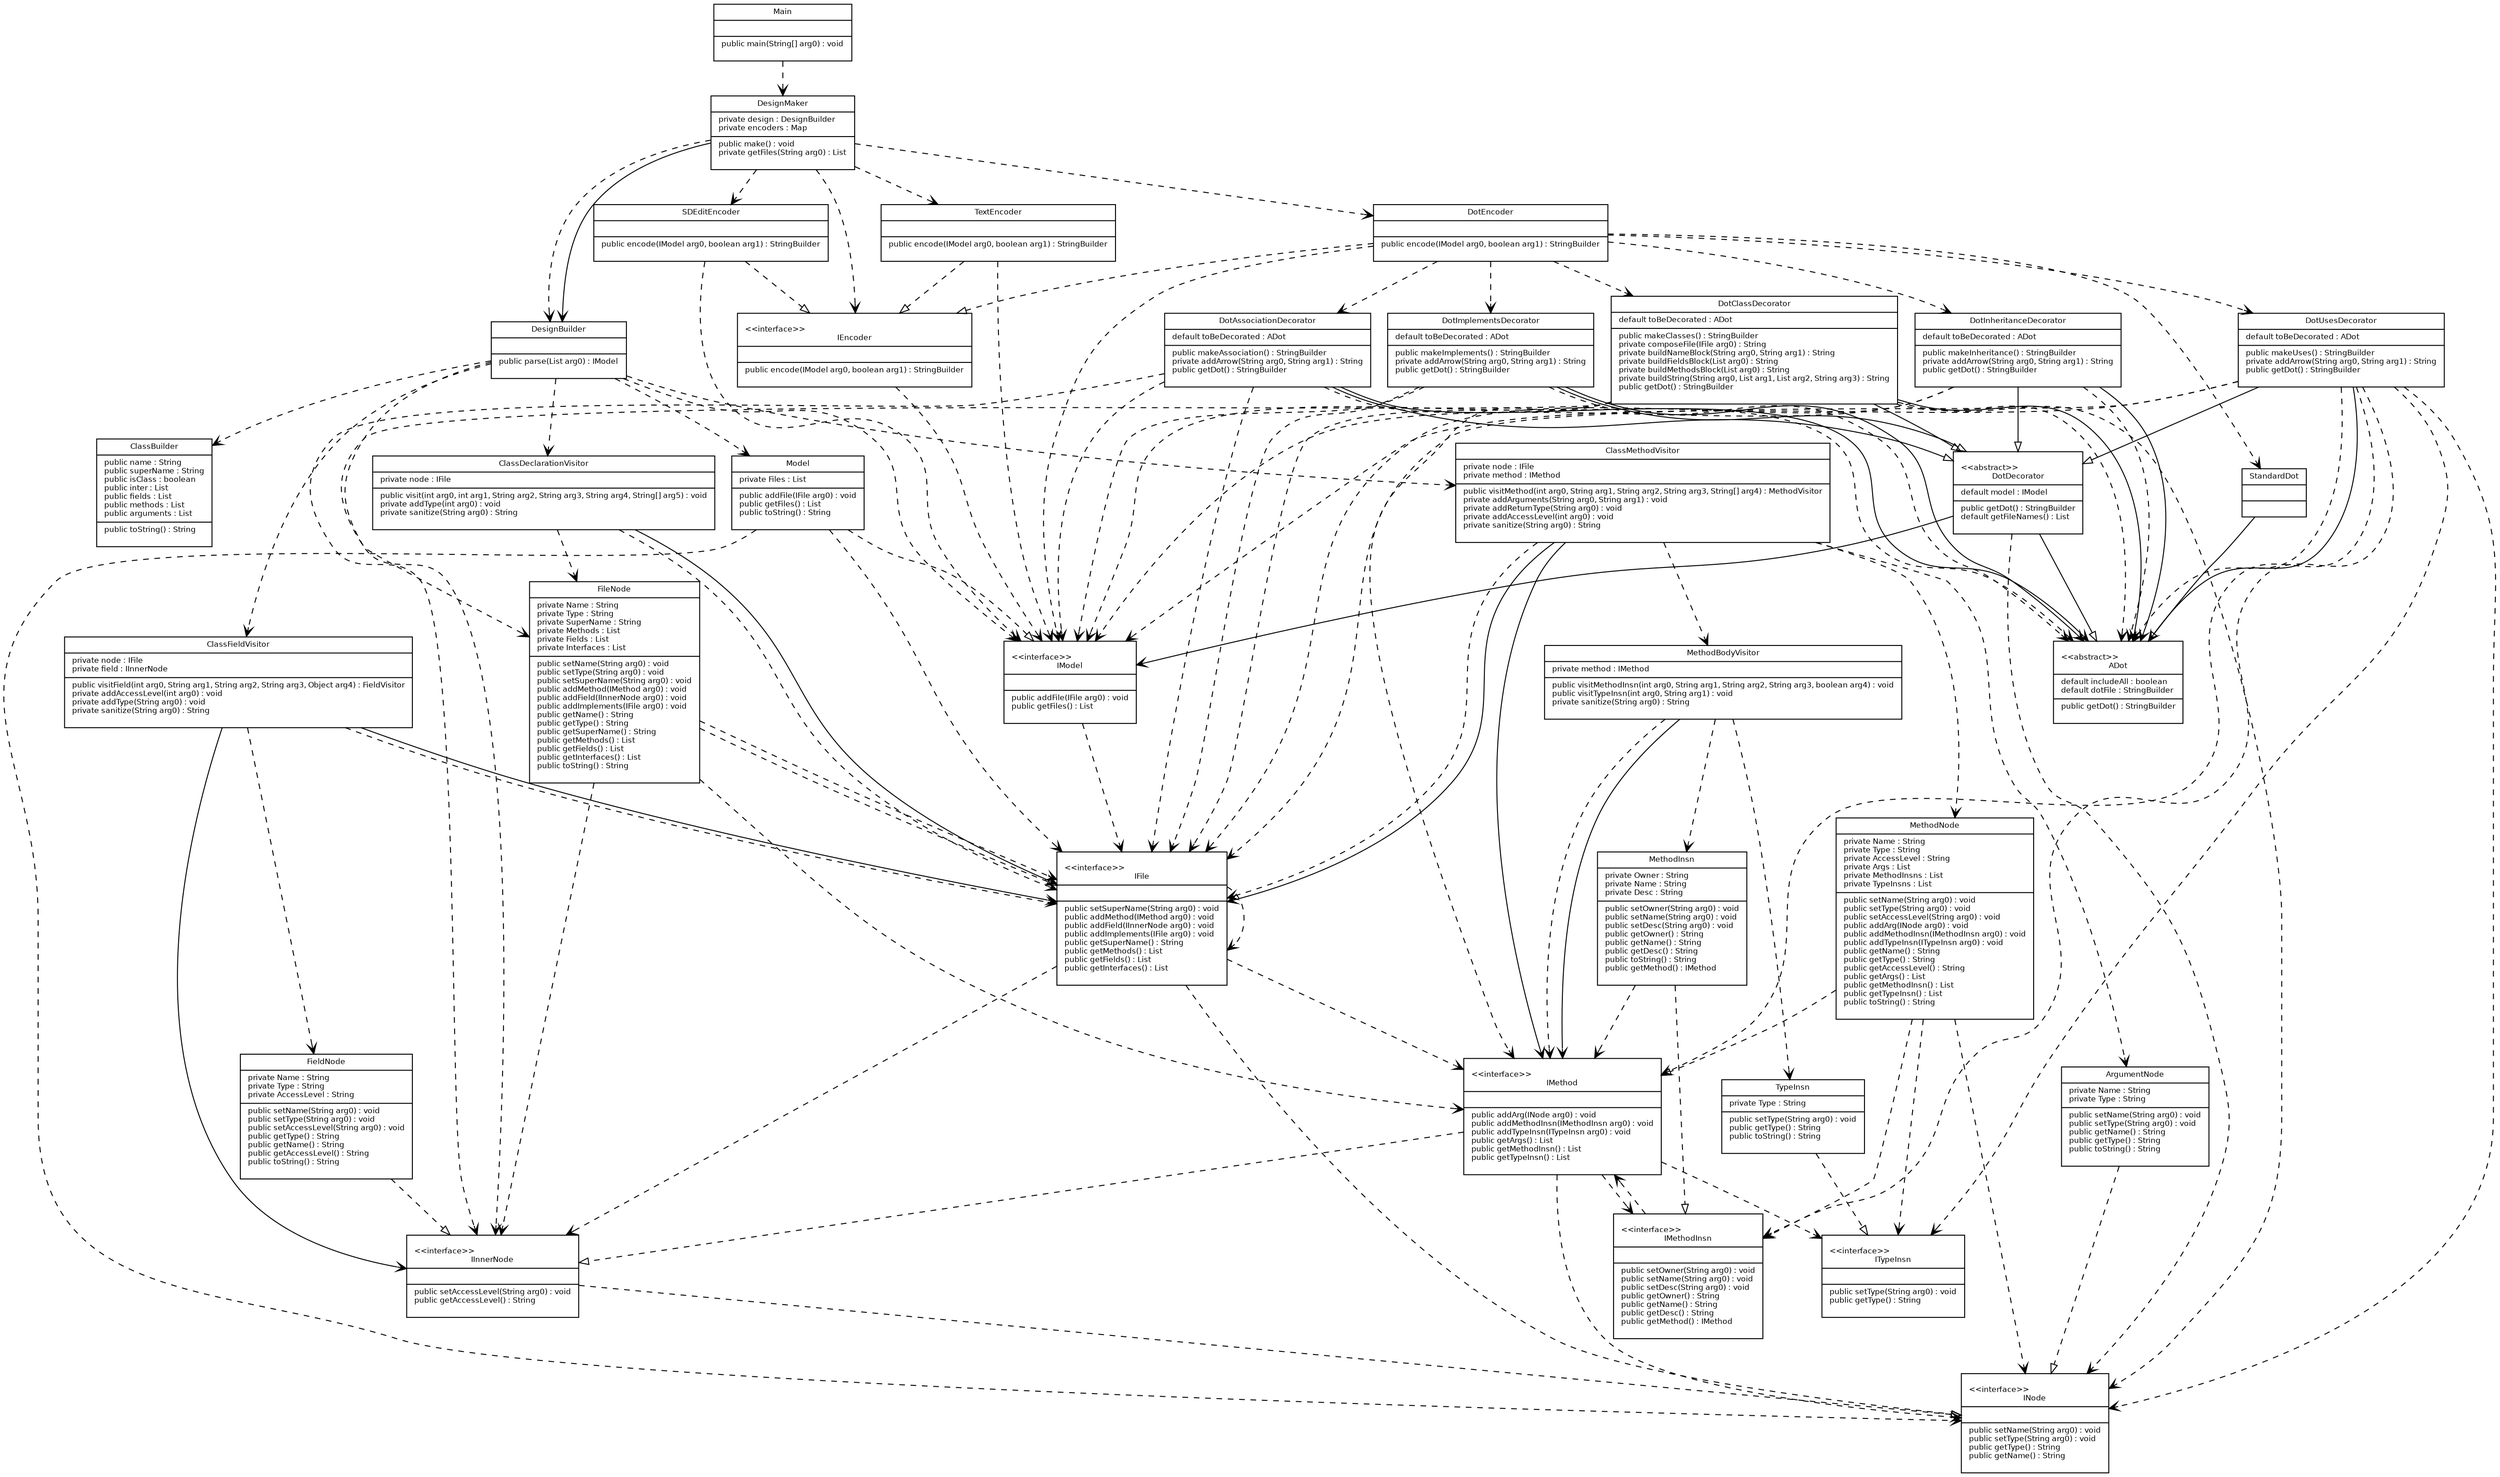 digraph G {
	fontname = "Bitstream Vera Sans" 
	fontsize = 8 
	node [
		fontname = "Bitstream Vera Sans" 
		fontsize = 8 
		shape = "record"
	] 
	edge [
		fontname = "Bitstream Vera Sans" 
		fontsize = 8
	]
	model_IFile [ 
		label = "{\l\<\<interface\>\>\lIFile||public setSuperName(String arg0) : void\lpublic addMethod(IMethod arg0) : void\lpublic addField(IInnerNode arg0) : void\lpublic addImplements(IFile arg0) : void\lpublic getSuperName() : String\lpublic getMethods() : List\lpublic getFields() : List\lpublic getInterfaces() : List\l\l}" 
	]
	model_IInnerNode [ 
		label = "{\l\<\<interface\>\>\lIInnerNode||public setAccessLevel(String arg0) : void\lpublic getAccessLevel() : String\l\l}" 
	]
	model_IMethod [ 
		label = "{\l\<\<interface\>\>\lIMethod||public addArg(INode arg0) : void\lpublic addMethodInsn(IMethodInsn arg0) : void\lpublic addTypeInsn(ITypeInsn arg0) : void\lpublic getArgs() : List\lpublic getMethodInsn() : List\lpublic getTypeInsn() : List\l\l}" 
	]
	model_IMethodInsn [ 
		label = "{\l\<\<interface\>\>\lIMethodInsn||public setOwner(String arg0) : void\lpublic setName(String arg0) : void\lpublic setDesc(String arg0) : void\lpublic getOwner() : String\lpublic getName() : String\lpublic getDesc() : String\lpublic getMethod() : IMethod\l\l}" 
	]
	model_IModel [ 
		label = "{\l\<\<interface\>\>\lIModel||public addFile(IFile arg0) : void\lpublic getFiles() : List\l\l}" 
	]
	model_INode [ 
		label = "{\l\<\<interface\>\>\lINode||public setName(String arg0) : void\lpublic setType(String arg0) : void\lpublic getType() : String\lpublic getName() : String\l\l}" 
	]
	model_ITypeInsn [ 
		label = "{\l\<\<interface\>\>\lITypeInsn||public setType(String arg0) : void\lpublic getType() : String\l\l}" 
	]
	nodes_ArgumentNode [ 
		label = "{ArgumentNode|private Name : String\lprivate Type : String\l|public setName(String arg0) : void\lpublic setType(String arg0) : void\lpublic getName() : String\lpublic getType() : String\lpublic toString() : String\l\l}" 
	]
	nodes_FieldNode [ 
		label = "{FieldNode|private Name : String\lprivate Type : String\lprivate AccessLevel : String\l|public setName(String arg0) : void\lpublic setType(String arg0) : void\lpublic setAccessLevel(String arg0) : void\lpublic getType() : String\lpublic getName() : String\lpublic getAccessLevel() : String\lpublic toString() : String\l\l}" 
	]
	nodes_FileNode [ 
		label = "{FileNode|private Name : String\lprivate Type : String\lprivate SuperName : String\lprivate Methods : List\lprivate Fields : List\lprivate Interfaces : List\l|public setName(String arg0) : void\lpublic setType(String arg0) : void\lpublic setSuperName(String arg0) : void\lpublic addMethod(IMethod arg0) : void\lpublic addField(IInnerNode arg0) : void\lpublic addImplements(IFile arg0) : void\lpublic getName() : String\lpublic getType() : String\lpublic getSuperName() : String\lpublic getMethods() : List\lpublic getFields() : List\lpublic getInterfaces() : List\lpublic toString() : String\l\l}" 
	]
	nodes_MethodInsn [ 
		label = "{MethodInsn|private Owner : String\lprivate Name : String\lprivate Desc : String\l|public setOwner(String arg0) : void\lpublic setName(String arg0) : void\lpublic setDesc(String arg0) : void\lpublic getOwner() : String\lpublic getName() : String\lpublic getDesc() : String\lpublic toString() : String\lpublic getMethod() : IMethod\l\l}" 
	]
	nodes_MethodNode [ 
		label = "{MethodNode|private Name : String\lprivate Type : String\lprivate AccessLevel : String\lprivate Args : List\lprivate MethodInsns : List\lprivate TypeInsns : List\l|public setName(String arg0) : void\lpublic setType(String arg0) : void\lpublic setAccessLevel(String arg0) : void\lpublic addArg(INode arg0) : void\lpublic addMethodInsn(IMethodInsn arg0) : void\lpublic addTypeInsn(ITypeInsn arg0) : void\lpublic getName() : String\lpublic getType() : String\lpublic getAccessLevel() : String\lpublic getArgs() : List\lpublic getMethodInsn() : List\lpublic getTypeInsn() : List\lpublic toString() : String\l\l}" 
	]
	nodes_Model [ 
		label = "{Model|private Files : List\l|public addFile(IFile arg0) : void\lpublic getFiles() : List\lpublic toString() : String\l\l}" 
	]
	nodes_TypeInsn [ 
		label = "{TypeInsn|private Type : String\l|public setType(String arg0) : void\lpublic getType() : String\lpublic toString() : String\l\l}" 
	]
	project_ADot [ 
		label = "{\l\<\<abstract\>\>\lADot|default includeAll : boolean\ldefault dotFile : StringBuilder\l|public getDot() : StringBuilder\l\l}" 
	]
	project_ClassBuilder [ 
		label = "{ClassBuilder|public name : String\lpublic superName : String\lpublic isClass : boolean\lpublic inter : List\lpublic fields : List\lpublic methods : List\lpublic arguments : List\l|public toString() : String\l\l}" 
	]
	project_ClassDeclarationVisitor [ 
		label = "{ClassDeclarationVisitor|private node : IFile\l|public visit(int arg0, int arg1, String arg2, String arg3, String arg4, String[] arg5) : void\lprivate addType(int arg0) : void\lprivate sanitize(String arg0) : String\l\l}" 
	]
	project_ClassFieldVisitor [ 
		label = "{ClassFieldVisitor|private node : IFile\lprivate field : IInnerNode\l|public visitField(int arg0, String arg1, String arg2, String arg3, Object arg4) : FieldVisitor\lprivate addAccessLevel(int arg0) : void\lprivate addType(String arg0) : void\lprivate sanitize(String arg0) : String\l\l}" 
	]
	project_ClassMethodVisitor [ 
		label = "{ClassMethodVisitor|private node : IFile\lprivate method : IMethod\l|public visitMethod(int arg0, String arg1, String arg2, String arg3, String[] arg4) : MethodVisitor\lprivate addArguments(String arg0, String arg1) : void\lprivate addReturnType(String arg0) : void\lprivate addAccessLevel(int arg0) : void\lprivate sanitize(String arg0) : String\l\l}" 
	]
	project_DesignBuilder [ 
		label = "{DesignBuilder||public parse(List arg0) : IModel\l\l}" 
	]
	project_DesignMaker [ 
		label = "{DesignMaker|private design : DesignBuilder\lprivate encoders : Map\l|public make() : void\lprivate getFiles(String arg0) : List\l\l}" 
	]
	project_DotAssociationDecorator [ 
		label = "{DotAssociationDecorator|default toBeDecorated : ADot\l|public makeAssociation() : StringBuilder\lprivate addArrow(String arg0, String arg1) : String\lpublic getDot() : StringBuilder\l\l}" 
	]
	project_DotClassDecorator [ 
		label = "{DotClassDecorator|default toBeDecorated : ADot\l|public makeClasses() : StringBuilder\lprivate composeFile(IFile arg0) : String\lprivate buildNameBlock(String arg0, String arg1) : String\lprivate buildFieldsBlock(List arg0) : String\lprivate buildMethodsBlock(List arg0) : String\lprivate buildString(String arg0, List arg1, List arg2, String arg3) : String\lpublic getDot() : StringBuilder\l\l}" 
	]
	project_DotDecorator [ 
		label = "{\l\<\<abstract\>\>\lDotDecorator|default model : IModel\l|public getDot() : StringBuilder\ldefault getFileNames() : List\l\l}" 
	]
	project_DotEncoder [ 
		label = "{DotEncoder||public encode(IModel arg0, boolean arg1) : StringBuilder\l\l}" 
	]
	project_DotImplementsDecorator [ 
		label = "{DotImplementsDecorator|default toBeDecorated : ADot\l|public makeImplements() : StringBuilder\lprivate addArrow(String arg0, String arg1) : String\lpublic getDot() : StringBuilder\l\l}" 
	]
	project_DotInheritanceDecorator [ 
		label = "{DotInheritanceDecorator|default toBeDecorated : ADot\l|public makeInheritance() : StringBuilder\lprivate addArrow(String arg0, String arg1) : String\lpublic getDot() : StringBuilder\l\l}" 
	]
	project_DotUsesDecorator [ 
		label = "{DotUsesDecorator|default toBeDecorated : ADot\l|public makeUses() : StringBuilder\lprivate addArrow(String arg0, String arg1) : String\lpublic getDot() : StringBuilder\l\l}" 
	]
	project_IEncoder [ 
		label = "{\l\<\<interface\>\>\lIEncoder||public encode(IModel arg0, boolean arg1) : StringBuilder\l\l}" 
	]
	project_Main [ 
		label = "{Main||public main(String[] arg0) : void\l\l}" 
	]
	project_MethodBodyVisitor [ 
		label = "{MethodBodyVisitor|private method : IMethod\l|public visitMethodInsn(int arg0, String arg1, String arg2, String arg3, boolean arg4) : void\lpublic visitTypeInsn(int arg0, String arg1) : void\lprivate sanitize(String arg0) : String\l\l}" 
	]
	project_SDEditEncoder [ 
		label = "{SDEditEncoder||public encode(IModel arg0, boolean arg1) : StringBuilder\l\l}" 
	]
	project_StandardDot [ 
		label = "{StandardDot||\l}" 
	]
	project_TextEncoder [ 
		label = "{TextEncoder||public encode(IModel arg0, boolean arg1) : StringBuilder\l\l}" 
	]
	model_IFile->model_INode [arrowhead="empty" style = "dashed"]
	model_IInnerNode->model_INode [arrowhead="empty" style = "dashed"]
	model_IMethod->model_IInnerNode [arrowhead="empty" style = "dashed"]
	nodes_ArgumentNode->model_INode [arrowhead="empty" style = "dashed"]
	nodes_FieldNode->model_IInnerNode [arrowhead="empty" style = "dashed"]
	nodes_FileNode->model_IFile [arrowhead="empty" style = "dashed"]
	nodes_MethodInsn->model_IMethodInsn [arrowhead="empty" style = "dashed"]
	nodes_MethodNode->model_IMethod [arrowhead="empty" style = "dashed"]
	nodes_Model->model_IModel [arrowhead="empty" style = "dashed"]
	nodes_TypeInsn->model_ITypeInsn [arrowhead="empty" style = "dashed"]
	project_DotEncoder->project_IEncoder [arrowhead="empty" style = "dashed"]
	project_SDEditEncoder->project_IEncoder [arrowhead="empty" style = "dashed"]
	project_TextEncoder->project_IEncoder [arrowhead="empty" style = "dashed"]
	 project_DotAssociationDecorator -> project_DotDecorator [arrowhead="empty" style = "filled" ]
	 project_DotClassDecorator -> project_DotDecorator [arrowhead="empty" style = "filled" ]
	 project_DotDecorator -> project_ADot [arrowhead="empty" style = "filled" ]
	 project_DotImplementsDecorator -> project_DotDecorator [arrowhead="empty" style = "filled" ]
	 project_DotInheritanceDecorator -> project_DotDecorator [arrowhead="empty" style = "filled" ]
	 project_DotUsesDecorator -> project_DotDecorator [arrowhead="empty" style = "filled" ]
	 project_StandardDot -> project_ADot [arrowhead="empty" style = "filled" ]
	 model_IFile -> model_IFile [arrowhead="vee" style = "dashed" splines="compound"]
	 model_IFile -> model_IInnerNode [arrowhead="vee" style = "dashed" splines="compound"]
	 model_IFile -> model_IMethod [arrowhead="vee" style = "dashed" splines="compound"]
	 model_IMethod -> model_INode [arrowhead="vee" style = "dashed" splines="compound"]
	 model_IMethod -> model_IMethodInsn [arrowhead="vee" style = "dashed" splines="compound"]
	 model_IMethod -> model_ITypeInsn [arrowhead="vee" style = "dashed" splines="compound"]
	 model_IMethodInsn -> model_IMethod [arrowhead="vee" style = "dashed" splines="compound"]
	 model_IModel -> model_IFile [arrowhead="vee" style = "dashed" splines="compound"]
	 nodes_FileNode -> model_IMethod [arrowhead="vee" style = "dashed" splines="compound"]
	 nodes_FileNode -> model_IInnerNode [arrowhead="vee" style = "dashed" splines="compound"]
	 nodes_FileNode -> model_IFile [arrowhead="vee" style = "dashed" splines="compound"]
	 nodes_MethodInsn -> model_IMethod [arrowhead="vee" style = "dashed" splines="compound"]
	 nodes_MethodNode -> model_IMethodInsn [arrowhead="vee" style = "dashed" splines="compound"]
	 nodes_MethodNode -> model_ITypeInsn [arrowhead="vee" style = "dashed" splines="compound"]
	 nodes_MethodNode -> model_INode [arrowhead="vee" style = "dashed" splines="compound"]
	 nodes_Model -> model_IFile [arrowhead="vee" style = "dashed" splines="compound"]
	 nodes_Model -> model_INode [arrowhead="vee" style = "dashed" splines="compound"]
	 project_ClassDeclarationVisitor -> nodes_FileNode [arrowhead="vee" style = "dashed" splines="compound"]
	 project_ClassDeclarationVisitor -> model_IFile [arrowhead="vee" style = "dashed" splines="compound"]
	 project_ClassFieldVisitor -> model_IFile [arrowhead="vee" style = "dashed" splines="compound"]
	 project_ClassFieldVisitor -> nodes_FieldNode [arrowhead="vee" style = "dashed" splines="compound"]
	 project_ClassMethodVisitor -> nodes_ArgumentNode [arrowhead="vee" style = "dashed" splines="compound"]
	 project_ClassMethodVisitor -> project_MethodBodyVisitor [arrowhead="vee" style = "dashed" splines="compound"]
	 project_ClassMethodVisitor -> model_IFile [arrowhead="vee" style = "dashed" splines="compound"]
	 project_ClassMethodVisitor -> nodes_MethodNode [arrowhead="vee" style = "dashed" splines="compound"]
	 project_DesignBuilder -> project_ClassMethodVisitor [arrowhead="vee" style = "dashed" splines="compound"]
	 project_DesignBuilder -> project_ClassDeclarationVisitor [arrowhead="vee" style = "dashed" splines="compound"]
	 project_DesignBuilder -> nodes_FileNode [arrowhead="vee" style = "dashed" splines="compound"]
	 project_DesignBuilder -> nodes_Model [arrowhead="vee" style = "dashed" splines="compound"]
	 project_DesignBuilder -> model_IModel [arrowhead="vee" style = "dashed" splines="compound"]
	 project_DesignBuilder -> project_ClassBuilder [arrowhead="vee" style = "dashed" splines="compound"]
	 project_DesignBuilder -> project_ClassFieldVisitor [arrowhead="vee" style = "dashed" splines="compound"]
	 project_DesignMaker -> project_SDEditEncoder [arrowhead="vee" style = "dashed" splines="compound"]
	 project_DesignMaker -> project_DotEncoder [arrowhead="vee" style = "dashed" splines="compound"]
	 project_DesignMaker -> project_IEncoder [arrowhead="vee" style = "dashed" splines="compound"]
	 project_DesignMaker -> project_DesignBuilder [arrowhead="vee" style = "dashed" splines="compound"]
	 project_DesignMaker -> project_TextEncoder [arrowhead="vee" style = "dashed" splines="compound"]
	 project_DotAssociationDecorator -> project_ADot [arrowhead="vee" style = "dashed" splines="compound"]
	 project_DotAssociationDecorator -> model_IInnerNode [arrowhead="vee" style = "dashed" splines="compound"]
	 project_DotAssociationDecorator -> model_IModel [arrowhead="vee" style = "dashed" splines="compound"]
	 project_DotAssociationDecorator -> model_IFile [arrowhead="vee" style = "dashed" splines="compound"]
	 project_DotClassDecorator -> model_IInnerNode [arrowhead="vee" style = "dashed" splines="compound"]
	 project_DotClassDecorator -> model_INode [arrowhead="vee" style = "dashed" splines="compound"]
	 project_DotClassDecorator -> model_IModel [arrowhead="vee" style = "dashed" splines="compound"]
	 project_DotClassDecorator -> model_IMethod [arrowhead="vee" style = "dashed" splines="compound"]
	 project_DotClassDecorator -> project_ADot [arrowhead="vee" style = "dashed" splines="compound"]
	 project_DotClassDecorator -> model_IFile [arrowhead="vee" style = "dashed" splines="compound"]
	 project_DotDecorator -> model_INode [arrowhead="vee" style = "dashed" splines="compound"]
	 project_DotEncoder -> project_DotUsesDecorator [arrowhead="vee" style = "dashed" splines="compound"]
	 project_DotEncoder -> project_DotClassDecorator [arrowhead="vee" style = "dashed" splines="compound"]
	 project_DotEncoder -> project_DotImplementsDecorator [arrowhead="vee" style = "dashed" splines="compound"]
	 project_DotEncoder -> project_StandardDot [arrowhead="vee" style = "dashed" splines="compound"]
	 project_DotEncoder -> model_IModel [arrowhead="vee" style = "dashed" splines="compound"]
	 project_DotEncoder -> project_DotInheritanceDecorator [arrowhead="vee" style = "dashed" splines="compound"]
	 project_DotEncoder -> project_DotAssociationDecorator [arrowhead="vee" style = "dashed" splines="compound"]
	 project_DotImplementsDecorator -> project_ADot [arrowhead="vee" style = "dashed" splines="compound"]
	 project_DotImplementsDecorator -> model_IModel [arrowhead="vee" style = "dashed" splines="compound"]
	 project_DotImplementsDecorator -> model_IFile [arrowhead="vee" style = "dashed" splines="compound"]
	 project_DotInheritanceDecorator -> project_ADot [arrowhead="vee" style = "dashed" splines="compound"]
	 project_DotInheritanceDecorator -> model_IModel [arrowhead="vee" style = "dashed" splines="compound"]
	 project_DotInheritanceDecorator -> model_IFile [arrowhead="vee" style = "dashed" splines="compound"]
	 project_DotUsesDecorator -> model_IMethod [arrowhead="vee" style = "dashed" splines="compound"]
	 project_DotUsesDecorator -> model_IMethodInsn [arrowhead="vee" style = "dashed" splines="compound"]
	 project_DotUsesDecorator -> project_ADot [arrowhead="vee" style = "dashed" splines="compound"]
	 project_DotUsesDecorator -> model_ITypeInsn [arrowhead="vee" style = "dashed" splines="compound"]
	 project_DotUsesDecorator -> model_IModel [arrowhead="vee" style = "dashed" splines="compound"]
	 project_DotUsesDecorator -> model_IFile [arrowhead="vee" style = "dashed" splines="compound"]
	 project_DotUsesDecorator -> model_INode [arrowhead="vee" style = "dashed" splines="compound"]
	 project_IEncoder -> model_IModel [arrowhead="vee" style = "dashed" splines="compound"]
	 project_Main -> project_DesignMaker [arrowhead="vee" style = "dashed" splines="compound"]
	 project_MethodBodyVisitor -> model_IMethod [arrowhead="vee" style = "dashed" splines="compound"]
	 project_MethodBodyVisitor -> nodes_MethodInsn [arrowhead="vee" style = "dashed" splines="compound"]
	 project_MethodBodyVisitor -> nodes_TypeInsn [arrowhead="vee" style = "dashed" splines="compound"]
	 project_SDEditEncoder -> model_IModel [arrowhead="vee" style = "dashed" splines="compound"]
	 project_TextEncoder -> model_IModel [arrowhead="vee" style = "dashed" splines="compound"]
	 project_ClassDeclarationVisitor -> model_IFile [arrowhead="vee" style = "filled" ]
	 project_ClassFieldVisitor -> model_IFile [arrowhead="vee" style = "filled" ]
	 project_ClassFieldVisitor -> model_IInnerNode [arrowhead="vee" style = "filled" ]
	 project_ClassMethodVisitor -> model_IFile [arrowhead="vee" style = "filled" ]
	 project_ClassMethodVisitor -> model_IMethod [arrowhead="vee" style = "filled" ]
	 project_DesignMaker -> project_DesignBuilder [arrowhead="vee" style = "filled" ]
	 project_DotAssociationDecorator -> project_ADot [arrowhead="vee" style = "filled" ]
	 project_DotClassDecorator -> project_ADot [arrowhead="vee" style = "filled" ]
	 project_DotDecorator -> model_IModel [arrowhead="vee" style = "filled" ]
	 project_DotImplementsDecorator -> project_ADot [arrowhead="vee" style = "filled" ]
	 project_DotInheritanceDecorator -> project_ADot [arrowhead="vee" style = "filled" ]
	 project_DotUsesDecorator -> project_ADot [arrowhead="vee" style = "filled" ]
	 project_MethodBodyVisitor -> model_IMethod [arrowhead="vee" style = "filled" ]
	
}